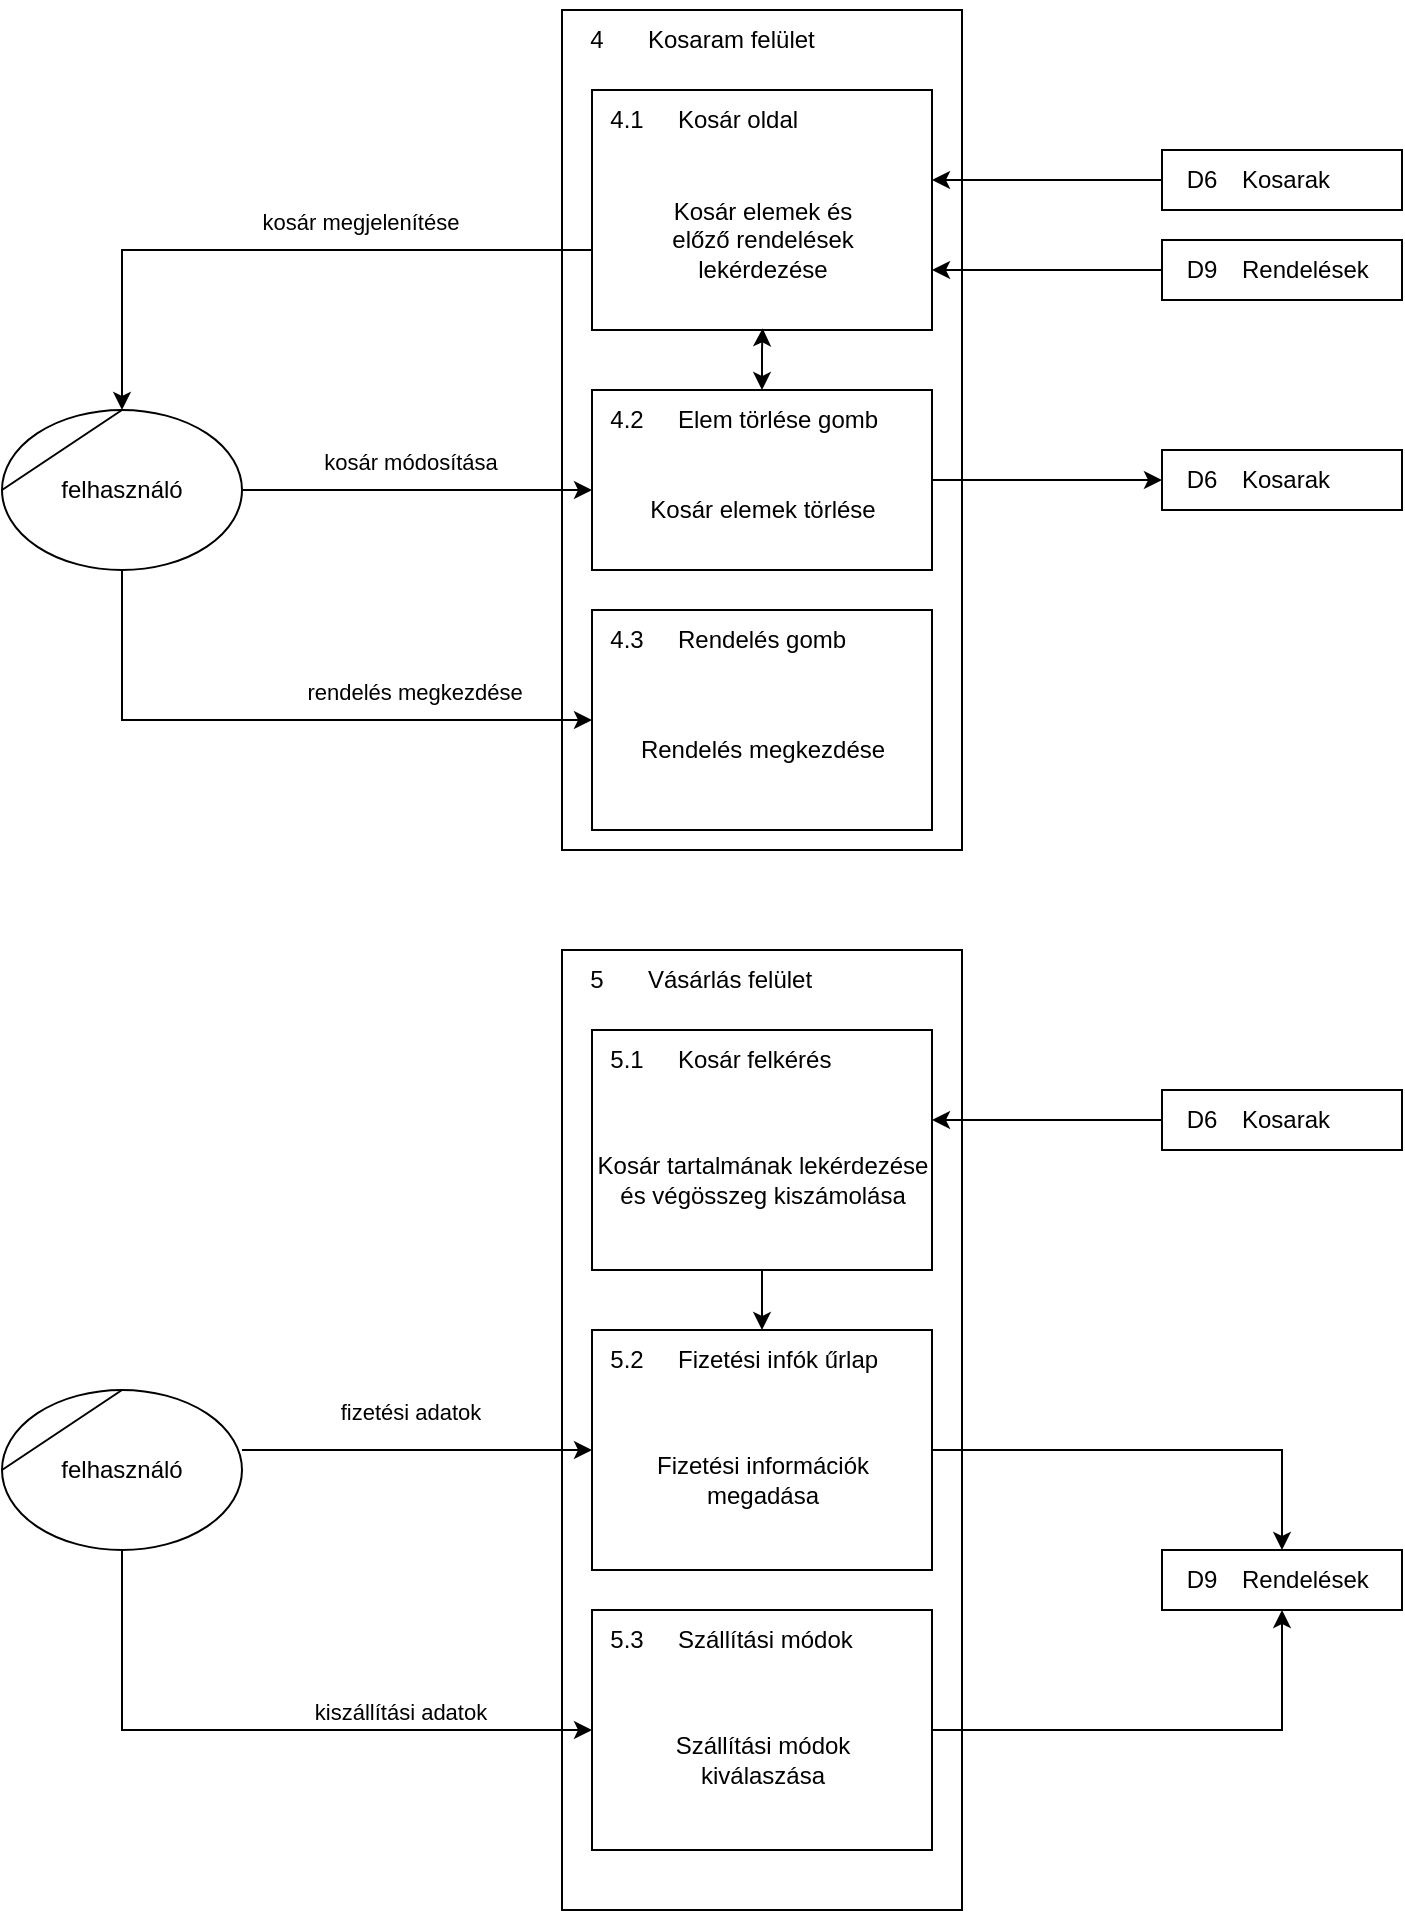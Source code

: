<mxfile version="20.8.20" type="device"><diagram name="Page-1" id="Z0UUQqZRVwsT-piugHuJ"><mxGraphModel dx="1521" dy="838" grid="1" gridSize="10" guides="1" tooltips="1" connect="1" arrows="1" fold="1" page="1" pageScale="1" pageWidth="850" pageHeight="1100" math="0" shadow="0"><root><mxCell id="0"/><mxCell id="1" parent="0"/><mxCell id="tL3Nul9Oa48Bnrx2CsPF-1" value="" style="group" parent="1" vertex="1" connectable="0"><mxGeometry x="320" y="45" width="200" height="955" as="geometry"/></mxCell><mxCell id="SI3stgNXLdynbU2XMo8t-3" value="" style="html=1;dashed=0;whitespace=wrap;shape=mxgraph.dfd.process;align=center;container=0;collapsible=0;spacingTop=30;" parent="tL3Nul9Oa48Bnrx2CsPF-1" vertex="1"><mxGeometry y="5" width="200" height="420" as="geometry"/></mxCell><mxCell id="SI3stgNXLdynbU2XMo8t-4" value="4" style="text;html=1;strokeColor=none;fillColor=none;align=center;verticalAlign=middle;whiteSpace=wrap;rounded=0;movable=0;resizable=0;rotatable=0;cloneable=0;deletable=0;connectable=0;allowArrows=0;pointerEvents=1;" parent="tL3Nul9Oa48Bnrx2CsPF-1" vertex="1"><mxGeometry y="5" width="35" height="30" as="geometry"/></mxCell><mxCell id="SI3stgNXLdynbU2XMo8t-5" value="Kosaram felület" style="text;html=1;strokeColor=none;fillColor=none;align=left;verticalAlign=middle;whiteSpace=wrap;rounded=0;movable=0;resizable=0;connectable=0;allowArrows=0;rotatable=0;cloneable=0;deletable=0;spacingLeft=6;autosize=1;resizeWidth=0;" parent="tL3Nul9Oa48Bnrx2CsPF-1" vertex="1"><mxGeometry x="35" y="5" width="110" height="30" as="geometry"/></mxCell><mxCell id="SI3stgNXLdynbU2XMo8t-6" value="Kosár elemek és &lt;br&gt;előző rendelések &lt;br&gt;lekérdezése" style="html=1;dashed=0;whitespace=wrap;shape=mxgraph.dfd.process2;align=center;container=1;collapsible=0;spacingTop=30;" parent="tL3Nul9Oa48Bnrx2CsPF-1" vertex="1"><mxGeometry x="15" y="45" width="170" height="120" as="geometry"/></mxCell><mxCell id="SI3stgNXLdynbU2XMo8t-7" value="4.1" style="text;html=1;strokeColor=none;fillColor=none;align=center;verticalAlign=middle;whiteSpace=wrap;rounded=0;connectable=0;allowArrows=0;editable=1;movable=0;resizable=0;rotatable=0;deletable=0;locked=0;cloneable=0;" parent="SI3stgNXLdynbU2XMo8t-6" vertex="1"><mxGeometry width="35" height="30" as="geometry"/></mxCell><mxCell id="SI3stgNXLdynbU2XMo8t-8" value="Kosár oldal" style="text;strokeColor=none;fillColor=none;align=left;verticalAlign=middle;whiteSpace=wrap;rounded=0;autosize=1;connectable=0;allowArrows=0;movable=0;resizable=0;rotatable=0;deletable=0;cloneable=0;spacingLeft=6;fontStyle=0;html=1;" parent="SI3stgNXLdynbU2XMo8t-6" vertex="1"><mxGeometry x="35" width="90" height="30" as="geometry"/></mxCell><mxCell id="SI3stgNXLdynbU2XMo8t-36" style="edgeStyle=orthogonalEdgeStyle;rounded=0;orthogonalLoop=1;jettySize=auto;html=1;entryX=0.502;entryY=0.993;entryDx=0;entryDy=0;entryPerimeter=0;startArrow=classic;startFill=1;" parent="tL3Nul9Oa48Bnrx2CsPF-1" source="SI3stgNXLdynbU2XMo8t-27" target="SI3stgNXLdynbU2XMo8t-6" edge="1"><mxGeometry relative="1" as="geometry"/></mxCell><mxCell id="SI3stgNXLdynbU2XMo8t-27" value="Kosár elemek törlése" style="html=1;dashed=0;whitespace=wrap;shape=mxgraph.dfd.process2;align=center;container=1;collapsible=0;spacingTop=30;" parent="tL3Nul9Oa48Bnrx2CsPF-1" vertex="1"><mxGeometry x="15" y="195" width="170" height="90" as="geometry"/></mxCell><mxCell id="SI3stgNXLdynbU2XMo8t-28" value="4.2" style="text;html=1;strokeColor=none;fillColor=none;align=center;verticalAlign=middle;whiteSpace=wrap;rounded=0;connectable=0;allowArrows=0;editable=1;movable=0;resizable=0;rotatable=0;deletable=0;locked=0;cloneable=0;" parent="SI3stgNXLdynbU2XMo8t-27" vertex="1"><mxGeometry width="35" height="30" as="geometry"/></mxCell><mxCell id="SI3stgNXLdynbU2XMo8t-29" value="Elem törlése gomb" style="text;strokeColor=none;fillColor=none;align=left;verticalAlign=middle;whiteSpace=wrap;rounded=0;autosize=1;connectable=0;allowArrows=0;movable=0;resizable=0;rotatable=0;deletable=0;cloneable=0;spacingLeft=6;fontStyle=0;html=1;" parent="SI3stgNXLdynbU2XMo8t-27" vertex="1"><mxGeometry x="35" width="130" height="30" as="geometry"/></mxCell><mxCell id="SI3stgNXLdynbU2XMo8t-37" value="Rendelés megkezdése" style="html=1;dashed=0;whitespace=wrap;shape=mxgraph.dfd.process2;align=center;container=1;collapsible=0;spacingTop=30;" parent="tL3Nul9Oa48Bnrx2CsPF-1" vertex="1"><mxGeometry x="15" y="305" width="170" height="110" as="geometry"/></mxCell><mxCell id="SI3stgNXLdynbU2XMo8t-38" value="4.3" style="text;html=1;strokeColor=none;fillColor=none;align=center;verticalAlign=middle;whiteSpace=wrap;rounded=0;connectable=0;allowArrows=0;editable=1;movable=0;resizable=0;rotatable=0;deletable=0;locked=0;cloneable=0;" parent="SI3stgNXLdynbU2XMo8t-37" vertex="1"><mxGeometry width="35" height="30" as="geometry"/></mxCell><mxCell id="SI3stgNXLdynbU2XMo8t-39" value="Rendelés gomb" style="text;strokeColor=none;fillColor=none;align=left;verticalAlign=middle;whiteSpace=wrap;rounded=0;autosize=1;connectable=0;allowArrows=0;movable=0;resizable=0;rotatable=0;deletable=0;cloneable=0;spacingLeft=6;fontStyle=0;html=1;" parent="SI3stgNXLdynbU2XMo8t-37" vertex="1"><mxGeometry x="35" width="110" height="30" as="geometry"/></mxCell><mxCell id="SI3stgNXLdynbU2XMo8t-41" value="" style="html=1;dashed=0;whitespace=wrap;shape=mxgraph.dfd.process;align=center;container=0;collapsible=0;spacingTop=30;" parent="tL3Nul9Oa48Bnrx2CsPF-1" vertex="1"><mxGeometry y="475" width="200" height="480" as="geometry"/></mxCell><mxCell id="SI3stgNXLdynbU2XMo8t-42" value="5" style="text;html=1;strokeColor=none;fillColor=none;align=center;verticalAlign=middle;whiteSpace=wrap;rounded=0;movable=0;resizable=0;rotatable=0;cloneable=0;deletable=0;connectable=0;allowArrows=0;pointerEvents=1;" parent="tL3Nul9Oa48Bnrx2CsPF-1" vertex="1"><mxGeometry y="475" width="35" height="30" as="geometry"/></mxCell><mxCell id="SI3stgNXLdynbU2XMo8t-43" value="Vásárlás felület" style="text;html=1;strokeColor=none;fillColor=none;align=left;verticalAlign=middle;whiteSpace=wrap;rounded=0;movable=0;resizable=0;connectable=0;allowArrows=0;rotatable=0;cloneable=0;deletable=0;spacingLeft=6;autosize=1;resizeWidth=0;" parent="tL3Nul9Oa48Bnrx2CsPF-1" vertex="1"><mxGeometry x="35" y="475" width="110" height="30" as="geometry"/></mxCell><mxCell id="SI3stgNXLdynbU2XMo8t-50" value="Fizetési információk&lt;br&gt;megadása" style="html=1;dashed=0;whitespace=wrap;shape=mxgraph.dfd.process2;align=center;container=1;collapsible=0;spacingTop=30;" parent="tL3Nul9Oa48Bnrx2CsPF-1" vertex="1"><mxGeometry x="15" y="665" width="170" height="120" as="geometry"/></mxCell><mxCell id="SI3stgNXLdynbU2XMo8t-51" value="5.2" style="text;html=1;strokeColor=none;fillColor=none;align=center;verticalAlign=middle;whiteSpace=wrap;rounded=0;connectable=0;allowArrows=0;editable=1;movable=0;resizable=0;rotatable=0;deletable=0;locked=0;cloneable=0;" parent="SI3stgNXLdynbU2XMo8t-50" vertex="1"><mxGeometry width="35" height="30" as="geometry"/></mxCell><mxCell id="SI3stgNXLdynbU2XMo8t-52" value="Fizetési infók űrlap" style="text;strokeColor=none;fillColor=none;align=left;verticalAlign=middle;whiteSpace=wrap;rounded=0;autosize=1;connectable=0;allowArrows=0;movable=0;resizable=0;rotatable=0;deletable=0;cloneable=0;spacingLeft=6;fontStyle=0;html=1;" parent="SI3stgNXLdynbU2XMo8t-50" vertex="1"><mxGeometry x="35" width="130" height="30" as="geometry"/></mxCell><mxCell id="SI3stgNXLdynbU2XMo8t-58" style="edgeStyle=orthogonalEdgeStyle;rounded=0;orthogonalLoop=1;jettySize=auto;html=1;startArrow=none;startFill=0;" parent="tL3Nul9Oa48Bnrx2CsPF-1" source="SI3stgNXLdynbU2XMo8t-55" target="SI3stgNXLdynbU2XMo8t-50" edge="1"><mxGeometry relative="1" as="geometry"/></mxCell><mxCell id="SI3stgNXLdynbU2XMo8t-55" value="Kosár tartalmának lekérdezése&lt;br&gt;és végösszeg kiszámolása" style="html=1;dashed=0;whitespace=wrap;shape=mxgraph.dfd.process2;align=center;container=1;collapsible=0;spacingTop=30;" parent="tL3Nul9Oa48Bnrx2CsPF-1" vertex="1"><mxGeometry x="15" y="515" width="170" height="120" as="geometry"/></mxCell><mxCell id="SI3stgNXLdynbU2XMo8t-56" value="5.1" style="text;html=1;strokeColor=none;fillColor=none;align=center;verticalAlign=middle;whiteSpace=wrap;rounded=0;connectable=0;allowArrows=0;editable=1;movable=0;resizable=0;rotatable=0;deletable=0;locked=0;cloneable=0;" parent="SI3stgNXLdynbU2XMo8t-55" vertex="1"><mxGeometry width="35" height="30" as="geometry"/></mxCell><mxCell id="SI3stgNXLdynbU2XMo8t-57" value="Kosár felkérés" style="text;strokeColor=none;fillColor=none;align=left;verticalAlign=middle;whiteSpace=wrap;rounded=0;autosize=1;connectable=0;allowArrows=0;movable=0;resizable=0;rotatable=0;deletable=0;cloneable=0;spacingLeft=6;fontStyle=0;html=1;" parent="SI3stgNXLdynbU2XMo8t-55" vertex="1"><mxGeometry x="35" width="100" height="30" as="geometry"/></mxCell><mxCell id="SI3stgNXLdynbU2XMo8t-64" value="Szállítási módok&lt;br&gt;kiválaszása" style="html=1;dashed=0;whitespace=wrap;shape=mxgraph.dfd.process2;align=center;container=1;collapsible=0;spacingTop=30;" parent="tL3Nul9Oa48Bnrx2CsPF-1" vertex="1"><mxGeometry x="15" y="805" width="170" height="120" as="geometry"/></mxCell><mxCell id="SI3stgNXLdynbU2XMo8t-65" value="5.3" style="text;html=1;strokeColor=none;fillColor=none;align=center;verticalAlign=middle;whiteSpace=wrap;rounded=0;connectable=0;allowArrows=0;editable=1;movable=0;resizable=0;rotatable=0;deletable=0;locked=0;cloneable=0;" parent="SI3stgNXLdynbU2XMo8t-64" vertex="1"><mxGeometry width="35" height="30" as="geometry"/></mxCell><mxCell id="SI3stgNXLdynbU2XMo8t-66" value="Szállítási módok" style="text;strokeColor=none;fillColor=none;align=left;verticalAlign=middle;whiteSpace=wrap;rounded=0;autosize=1;connectable=0;allowArrows=0;movable=0;resizable=0;rotatable=0;deletable=0;cloneable=0;spacingLeft=6;fontStyle=0;html=1;" parent="SI3stgNXLdynbU2XMo8t-64" vertex="1"><mxGeometry x="35" width="110" height="30" as="geometry"/></mxCell><mxCell id="SI3stgNXLdynbU2XMo8t-1" value="felhasználó" style="shape=stencil(tZRtjoMgEIZPw98GJR6gYXfvQe10nZQCAbYft99RNKlW7GajiTGZeeXhnZGBCRka5YCVvGHig5VlwTm9Kb5NYhUc1DElr8qjOmhISojenuGGx9gz0DTgMbaq+GR8T9+0j5C1NYYgaE0YKU86wRQaWsvvCdZv/xhFjvgXiOB7kynLyq+/Y3fVNuBiI79j7OB+db/rgceOi61+3Grg4v9YISmTO9xCHlR9/vb2xxxnzYDW6AK8OfLTeZzO66ynzM5CnqyHBUsn1DqN9UITnWoH/kUY5Iu9PtVUzRY1jx4IGk22K9UioSs+44+uvFxl3bKX1nTZdE12iV8=);whiteSpace=wrap;html=1;" parent="1" vertex="1"><mxGeometry x="40" y="250" width="120" height="80" as="geometry"/></mxCell><mxCell id="SI3stgNXLdynbU2XMo8t-2" value="felhasználó" style="shape=stencil(tZRtjoMgEIZPw98GJR6gYXfvQe10nZQCAbYft99RNKlW7GajiTGZeeXhnZGBCRka5YCVvGHig5VlwTm9Kb5NYhUc1DElr8qjOmhISojenuGGx9gz0DTgMbaq+GR8T9+0j5C1NYYgaE0YKU86wRQaWsvvCdZv/xhFjvgXiOB7kynLyq+/Y3fVNuBiI79j7OB+db/rgceOi61+3Grg4v9YISmTO9xCHlR9/vb2xxxnzYDW6AK8OfLTeZzO66ynzM5CnqyHBUsn1DqN9UITnWoH/kUY5Iu9PtVUzRY1jx4IGk22K9UioSs+44+uvFxl3bKX1nTZdE12iV8=);whiteSpace=wrap;html=1;" parent="1" vertex="1"><mxGeometry x="40" y="740" width="120" height="80" as="geometry"/></mxCell><mxCell id="SI3stgNXLdynbU2XMo8t-10" value="kosár megjelenítése" style="endArrow=classic;html=1;rounded=0;verticalAlign=bottom;edgeStyle=orthogonalEdgeStyle;" parent="1" source="SI3stgNXLdynbU2XMo8t-6" target="SI3stgNXLdynbU2XMo8t-1" edge="1"><mxGeometry x="-0.261" y="-5" width="50" height="50" relative="1" as="geometry"><mxPoint x="470" y="330" as="sourcePoint"/><mxPoint x="350" y="330" as="targetPoint"/><Array as="points"><mxPoint x="100" y="170"/></Array><mxPoint as="offset"/></mxGeometry></mxCell><mxCell id="SI3stgNXLdynbU2XMo8t-22" style="edgeStyle=orthogonalEdgeStyle;rounded=0;orthogonalLoop=1;jettySize=auto;html=1;" parent="1" source="SI3stgNXLdynbU2XMo8t-11" target="SI3stgNXLdynbU2XMo8t-6" edge="1"><mxGeometry relative="1" as="geometry"><Array as="points"><mxPoint x="470" y="135"/><mxPoint x="470" y="135"/></Array></mxGeometry></mxCell><mxCell id="SI3stgNXLdynbU2XMo8t-11" value="Kosarak" style="html=1;dashed=0;whitespace=wrap;shape=mxgraph.dfd.dataStoreID2;align=left;spacingLeft=38;container=1;collapsible=0;" parent="1" vertex="1"><mxGeometry x="620" y="120" width="120" height="30" as="geometry"/></mxCell><mxCell id="SI3stgNXLdynbU2XMo8t-12" value="D6" style="text;html=1;strokeColor=none;fillColor=none;align=center;verticalAlign=middle;whiteSpace=wrap;rounded=0;connectable=0;allowArrows=0;movable=0;resizable=0;rotatable=0;cloneable=0;deletable=0;" parent="SI3stgNXLdynbU2XMo8t-11" vertex="1"><mxGeometry x="5" width="30" height="30" as="geometry"/></mxCell><mxCell id="SI3stgNXLdynbU2XMo8t-23" style="edgeStyle=orthogonalEdgeStyle;rounded=0;orthogonalLoop=1;jettySize=auto;html=1;" parent="1" source="SI3stgNXLdynbU2XMo8t-17" target="SI3stgNXLdynbU2XMo8t-6" edge="1"><mxGeometry relative="1" as="geometry"><Array as="points"><mxPoint x="470" y="180"/><mxPoint x="470" y="180"/></Array></mxGeometry></mxCell><mxCell id="SI3stgNXLdynbU2XMo8t-17" value="Rendelések" style="html=1;dashed=0;whitespace=wrap;shape=mxgraph.dfd.dataStoreID2;align=left;spacingLeft=38;container=1;collapsible=0;" parent="1" vertex="1"><mxGeometry x="620" y="165" width="120" height="30" as="geometry"/></mxCell><mxCell id="SI3stgNXLdynbU2XMo8t-18" value="D9" style="text;html=1;strokeColor=none;fillColor=none;align=center;verticalAlign=middle;whiteSpace=wrap;rounded=0;connectable=0;allowArrows=0;movable=0;resizable=0;rotatable=0;cloneable=0;deletable=0;" parent="SI3stgNXLdynbU2XMo8t-17" vertex="1"><mxGeometry x="5" width="30" height="30" as="geometry"/></mxCell><mxCell id="SI3stgNXLdynbU2XMo8t-34" style="edgeStyle=orthogonalEdgeStyle;rounded=0;orthogonalLoop=1;jettySize=auto;html=1;" parent="1" source="SI3stgNXLdynbU2XMo8t-27" target="SI3stgNXLdynbU2XMo8t-32" edge="1"><mxGeometry relative="1" as="geometry"><Array as="points"><mxPoint x="490" y="290"/><mxPoint x="490" y="290"/></Array></mxGeometry></mxCell><mxCell id="SI3stgNXLdynbU2XMo8t-31" value="kosár módosítása" style="endArrow=classic;html=1;rounded=0;verticalAlign=bottom;edgeStyle=orthogonalEdgeStyle;" parent="1" source="SI3stgNXLdynbU2XMo8t-1" target="SI3stgNXLdynbU2XMo8t-27" edge="1"><mxGeometry x="-0.04" y="5" width="50" height="50" relative="1" as="geometry"><mxPoint x="350" y="330" as="sourcePoint"/><mxPoint x="470" y="330" as="targetPoint"/><Array as="points"><mxPoint x="260" y="290"/><mxPoint x="260" y="290"/></Array><mxPoint as="offset"/></mxGeometry></mxCell><mxCell id="SI3stgNXLdynbU2XMo8t-32" value="Kosarak" style="html=1;dashed=0;whitespace=wrap;shape=mxgraph.dfd.dataStoreID2;align=left;spacingLeft=38;container=1;collapsible=0;" parent="1" vertex="1"><mxGeometry x="620" y="270" width="120" height="30" as="geometry"/></mxCell><mxCell id="SI3stgNXLdynbU2XMo8t-33" value="D6" style="text;html=1;strokeColor=none;fillColor=none;align=center;verticalAlign=middle;whiteSpace=wrap;rounded=0;connectable=0;allowArrows=0;movable=0;resizable=0;rotatable=0;cloneable=0;deletable=0;" parent="SI3stgNXLdynbU2XMo8t-32" vertex="1"><mxGeometry x="5" width="30" height="30" as="geometry"/></mxCell><mxCell id="SI3stgNXLdynbU2XMo8t-40" value="rendelés megkezdése" style="endArrow=classic;html=1;rounded=0;verticalAlign=bottom;exitX=0.5;exitY=1;exitDx=0;exitDy=0;edgeStyle=orthogonalEdgeStyle;" parent="1" source="SI3stgNXLdynbU2XMo8t-1" target="SI3stgNXLdynbU2XMo8t-37" edge="1"><mxGeometry x="0.423" y="5" width="50" height="50" relative="1" as="geometry"><mxPoint x="350" y="330" as="sourcePoint"/><mxPoint x="470" y="330" as="targetPoint"/><Array as="points"><mxPoint x="100" y="405"/></Array><mxPoint as="offset"/></mxGeometry></mxCell><mxCell id="SI3stgNXLdynbU2XMo8t-54" value="fizetési adatok" style="endArrow=classic;html=1;rounded=0;verticalAlign=bottom;edgeStyle=orthogonalEdgeStyle;" parent="1" source="SI3stgNXLdynbU2XMo8t-2" target="SI3stgNXLdynbU2XMo8t-50" edge="1"><mxGeometry x="-0.04" y="10" width="50" height="50" relative="1" as="geometry"><mxPoint x="130" y="710.0" as="sourcePoint"/><mxPoint x="250" y="710.0" as="targetPoint"/><mxPoint as="offset"/><Array as="points"><mxPoint x="250" y="770"/><mxPoint x="250" y="770"/></Array></mxGeometry></mxCell><mxCell id="SI3stgNXLdynbU2XMo8t-69" style="edgeStyle=orthogonalEdgeStyle;rounded=0;orthogonalLoop=1;jettySize=auto;html=1;startArrow=none;startFill=0;" parent="1" source="SI3stgNXLdynbU2XMo8t-50" target="SI3stgNXLdynbU2XMo8t-62" edge="1"><mxGeometry relative="1" as="geometry"><Array as="points"><mxPoint x="680" y="770"/></Array></mxGeometry></mxCell><mxCell id="SI3stgNXLdynbU2XMo8t-61" style="edgeStyle=orthogonalEdgeStyle;rounded=0;orthogonalLoop=1;jettySize=auto;html=1;startArrow=none;startFill=0;" parent="1" source="SI3stgNXLdynbU2XMo8t-59" target="SI3stgNXLdynbU2XMo8t-55" edge="1"><mxGeometry relative="1" as="geometry"><Array as="points"><mxPoint x="480" y="605"/><mxPoint x="480" y="605"/></Array></mxGeometry></mxCell><mxCell id="SI3stgNXLdynbU2XMo8t-59" value="Kosarak" style="html=1;dashed=0;whitespace=wrap;shape=mxgraph.dfd.dataStoreID2;align=left;spacingLeft=38;container=1;collapsible=0;" parent="1" vertex="1"><mxGeometry x="620" y="590" width="120" height="30" as="geometry"/></mxCell><mxCell id="SI3stgNXLdynbU2XMo8t-60" value="D6" style="text;html=1;strokeColor=none;fillColor=none;align=center;verticalAlign=middle;whiteSpace=wrap;rounded=0;connectable=0;allowArrows=0;movable=0;resizable=0;rotatable=0;cloneable=0;deletable=0;" parent="SI3stgNXLdynbU2XMo8t-59" vertex="1"><mxGeometry x="5" width="30" height="30" as="geometry"/></mxCell><mxCell id="SI3stgNXLdynbU2XMo8t-62" value="Rendelések" style="html=1;dashed=0;whitespace=wrap;shape=mxgraph.dfd.dataStoreID2;align=left;spacingLeft=38;container=1;collapsible=0;" parent="1" vertex="1"><mxGeometry x="620" y="820" width="120" height="30" as="geometry"/></mxCell><mxCell id="SI3stgNXLdynbU2XMo8t-63" value="D9" style="text;html=1;strokeColor=none;fillColor=none;align=center;verticalAlign=middle;whiteSpace=wrap;rounded=0;connectable=0;allowArrows=0;movable=0;resizable=0;rotatable=0;cloneable=0;deletable=0;" parent="SI3stgNXLdynbU2XMo8t-62" vertex="1"><mxGeometry x="5" width="30" height="30" as="geometry"/></mxCell><mxCell id="SI3stgNXLdynbU2XMo8t-68" style="edgeStyle=orthogonalEdgeStyle;rounded=0;orthogonalLoop=1;jettySize=auto;html=1;startArrow=none;startFill=0;" parent="1" source="SI3stgNXLdynbU2XMo8t-64" target="SI3stgNXLdynbU2XMo8t-62" edge="1"><mxGeometry relative="1" as="geometry"><Array as="points"><mxPoint x="680" y="910"/></Array></mxGeometry></mxCell><mxCell id="SI3stgNXLdynbU2XMo8t-67" value="kiszállítási adatok" style="endArrow=classic;html=1;rounded=0;verticalAlign=bottom;edgeStyle=orthogonalEdgeStyle;" parent="1" source="SI3stgNXLdynbU2XMo8t-2" target="SI3stgNXLdynbU2XMo8t-64" edge="1"><mxGeometry x="0.415" width="50" height="50" relative="1" as="geometry"><mxPoint x="110" y="880" as="sourcePoint"/><mxPoint x="248" y="880" as="targetPoint"/><mxPoint x="-1" as="offset"/><Array as="points"><mxPoint x="100" y="910"/></Array></mxGeometry></mxCell></root></mxGraphModel></diagram></mxfile>
